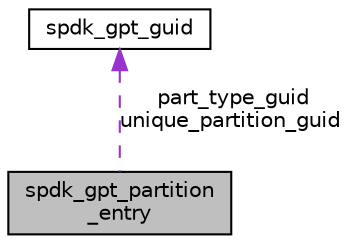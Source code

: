 digraph "spdk_gpt_partition_entry"
{
  edge [fontname="Helvetica",fontsize="10",labelfontname="Helvetica",labelfontsize="10"];
  node [fontname="Helvetica",fontsize="10",shape=record];
  Node1 [label="spdk_gpt_partition\l_entry",height=0.2,width=0.4,color="black", fillcolor="grey75", style="filled", fontcolor="black"];
  Node2 -> Node1 [dir="back",color="darkorchid3",fontsize="10",style="dashed",label=" part_type_guid\nunique_partition_guid" ,fontname="Helvetica"];
  Node2 [label="spdk_gpt_guid",height=0.2,width=0.4,color="black", fillcolor="white", style="filled",URL="$structspdk__gpt__guid.html"];
}
